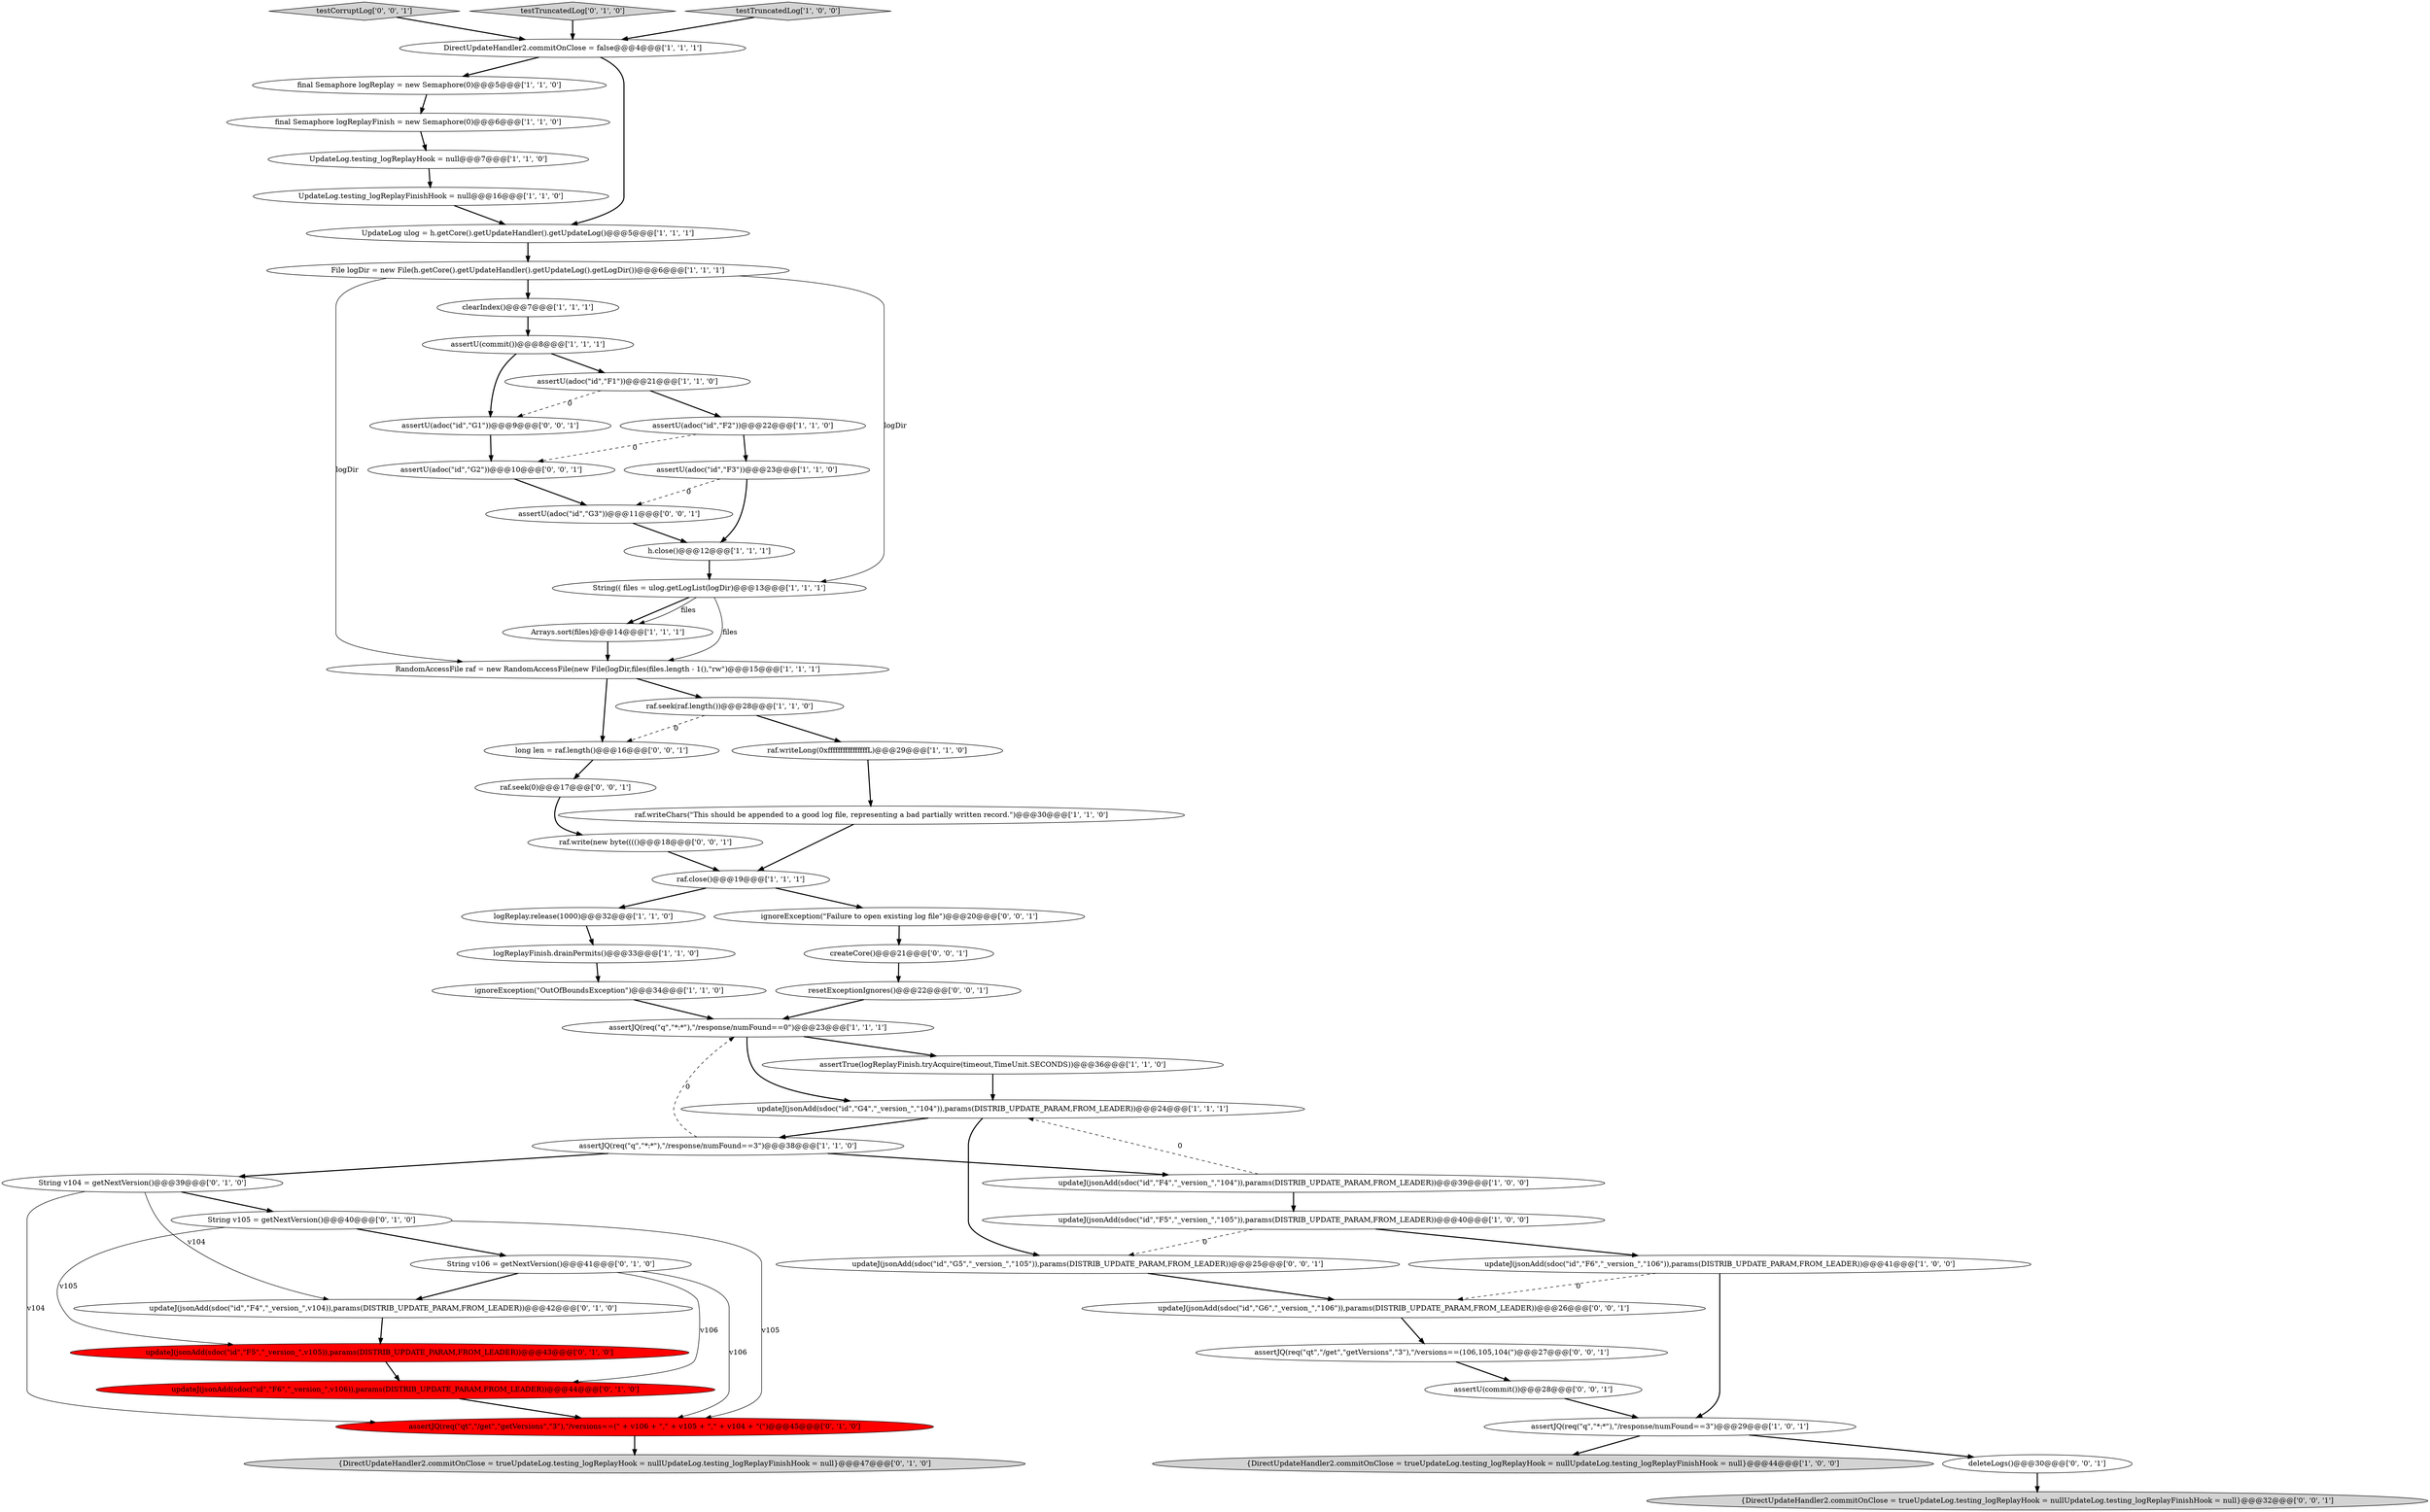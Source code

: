 digraph {
1 [style = filled, label = "final Semaphore logReplay = new Semaphore(0)@@@5@@@['1', '1', '0']", fillcolor = white, shape = ellipse image = "AAA0AAABBB1BBB"];
11 [style = filled, label = "updateJ(jsonAdd(sdoc(\"id\",\"G4\",\"_version_\",\"104\")),params(DISTRIB_UPDATE_PARAM,FROM_LEADER))@@@24@@@['1', '1', '1']", fillcolor = white, shape = ellipse image = "AAA0AAABBB1BBB"];
49 [style = filled, label = "assertU(adoc(\"id\",\"G2\"))@@@10@@@['0', '0', '1']", fillcolor = white, shape = ellipse image = "AAA0AAABBB3BBB"];
51 [style = filled, label = "assertU(adoc(\"id\",\"G1\"))@@@9@@@['0', '0', '1']", fillcolor = white, shape = ellipse image = "AAA0AAABBB3BBB"];
20 [style = filled, label = "logReplay.release(1000)@@@32@@@['1', '1', '0']", fillcolor = white, shape = ellipse image = "AAA0AAABBB1BBB"];
52 [style = filled, label = "assertJQ(req(\"qt\",\"/get\",\"getVersions\",\"3\"),\"/versions==(106,105,104(\")@@@27@@@['0', '0', '1']", fillcolor = white, shape = ellipse image = "AAA0AAABBB3BBB"];
43 [style = filled, label = "raf.write(new byte(((()@@@18@@@['0', '0', '1']", fillcolor = white, shape = ellipse image = "AAA0AAABBB3BBB"];
12 [style = filled, label = "Arrays.sort(files)@@@14@@@['1', '1', '1']", fillcolor = white, shape = ellipse image = "AAA0AAABBB1BBB"];
17 [style = filled, label = "assertJQ(req(\"q\",\"*:*\"),\"/response/numFound==3\")@@@29@@@['1', '0', '1']", fillcolor = white, shape = ellipse image = "AAA0AAABBB1BBB"];
13 [style = filled, label = "UpdateLog.testing_logReplayFinishHook = null@@@16@@@['1', '1', '0']", fillcolor = white, shape = ellipse image = "AAA0AAABBB1BBB"];
53 [style = filled, label = "assertU(adoc(\"id\",\"G3\"))@@@11@@@['0', '0', '1']", fillcolor = white, shape = ellipse image = "AAA0AAABBB3BBB"];
29 [style = filled, label = "assertJQ(req(\"q\",\"*:*\"),\"/response/numFound==3\")@@@38@@@['1', '1', '0']", fillcolor = white, shape = ellipse image = "AAA0AAABBB1BBB"];
6 [style = filled, label = "updateJ(jsonAdd(sdoc(\"id\",\"F4\",\"_version_\",\"104\")),params(DISTRIB_UPDATE_PARAM,FROM_LEADER))@@@39@@@['1', '0', '0']", fillcolor = white, shape = ellipse image = "AAA0AAABBB1BBB"];
42 [style = filled, label = "long len = raf.length()@@@16@@@['0', '0', '1']", fillcolor = white, shape = ellipse image = "AAA0AAABBB3BBB"];
22 [style = filled, label = "raf.writeLong(0xffffffffffffffffL)@@@29@@@['1', '1', '0']", fillcolor = white, shape = ellipse image = "AAA0AAABBB1BBB"];
3 [style = filled, label = "RandomAccessFile raf = new RandomAccessFile(new File(logDir,files(files.length - 1(),\"rw\")@@@15@@@['1', '1', '1']", fillcolor = white, shape = ellipse image = "AAA0AAABBB1BBB"];
55 [style = filled, label = "testCorruptLog['0', '0', '1']", fillcolor = lightgray, shape = diamond image = "AAA0AAABBB3BBB"];
38 [style = filled, label = "assertJQ(req(\"qt\",\"/get\",\"getVersions\",\"3\"),\"/versions==(\" + v106 + \",\" + v105 + \",\" + v104 + \"(\")@@@45@@@['0', '1', '0']", fillcolor = red, shape = ellipse image = "AAA1AAABBB2BBB"];
15 [style = filled, label = "raf.close()@@@19@@@['1', '1', '1']", fillcolor = white, shape = ellipse image = "AAA0AAABBB1BBB"];
28 [style = filled, label = "File logDir = new File(h.getCore().getUpdateHandler().getUpdateLog().getLogDir())@@@6@@@['1', '1', '1']", fillcolor = white, shape = ellipse image = "AAA0AAABBB1BBB"];
41 [style = filled, label = "String v104 = getNextVersion()@@@39@@@['0', '1', '0']", fillcolor = white, shape = ellipse image = "AAA0AAABBB2BBB"];
46 [style = filled, label = "updateJ(jsonAdd(sdoc(\"id\",\"G5\",\"_version_\",\"105\")),params(DISTRIB_UPDATE_PARAM,FROM_LEADER))@@@25@@@['0', '0', '1']", fillcolor = white, shape = ellipse image = "AAA0AAABBB3BBB"];
45 [style = filled, label = "assertU(commit())@@@28@@@['0', '0', '1']", fillcolor = white, shape = ellipse image = "AAA0AAABBB3BBB"];
57 [style = filled, label = "resetExceptionIgnores()@@@22@@@['0', '0', '1']", fillcolor = white, shape = ellipse image = "AAA0AAABBB3BBB"];
34 [style = filled, label = "testTruncatedLog['0', '1', '0']", fillcolor = lightgray, shape = diamond image = "AAA0AAABBB2BBB"];
23 [style = filled, label = "updateJ(jsonAdd(sdoc(\"id\",\"F6\",\"_version_\",\"106\")),params(DISTRIB_UPDATE_PARAM,FROM_LEADER))@@@41@@@['1', '0', '0']", fillcolor = white, shape = ellipse image = "AAA0AAABBB1BBB"];
44 [style = filled, label = "ignoreException(\"Failure to open existing log file\")@@@20@@@['0', '0', '1']", fillcolor = white, shape = ellipse image = "AAA0AAABBB3BBB"];
54 [style = filled, label = "raf.seek(0)@@@17@@@['0', '0', '1']", fillcolor = white, shape = ellipse image = "AAA0AAABBB3BBB"];
39 [style = filled, label = "updateJ(jsonAdd(sdoc(\"id\",\"F5\",\"_version_\",v105)),params(DISTRIB_UPDATE_PARAM,FROM_LEADER))@@@43@@@['0', '1', '0']", fillcolor = red, shape = ellipse image = "AAA1AAABBB2BBB"];
19 [style = filled, label = "DirectUpdateHandler2.commitOnClose = false@@@4@@@['1', '1', '1']", fillcolor = white, shape = ellipse image = "AAA0AAABBB1BBB"];
32 [style = filled, label = "assertU(adoc(\"id\",\"F1\"))@@@21@@@['1', '1', '0']", fillcolor = white, shape = ellipse image = "AAA0AAABBB1BBB"];
37 [style = filled, label = "String v106 = getNextVersion()@@@41@@@['0', '1', '0']", fillcolor = white, shape = ellipse image = "AAA0AAABBB2BBB"];
9 [style = filled, label = "testTruncatedLog['1', '0', '0']", fillcolor = lightgray, shape = diamond image = "AAA0AAABBB1BBB"];
26 [style = filled, label = "clearIndex()@@@7@@@['1', '1', '1']", fillcolor = white, shape = ellipse image = "AAA0AAABBB1BBB"];
40 [style = filled, label = "String v105 = getNextVersion()@@@40@@@['0', '1', '0']", fillcolor = white, shape = ellipse image = "AAA0AAABBB2BBB"];
18 [style = filled, label = "ignoreException(\"OutOfBoundsException\")@@@34@@@['1', '1', '0']", fillcolor = white, shape = ellipse image = "AAA0AAABBB1BBB"];
21 [style = filled, label = "updateJ(jsonAdd(sdoc(\"id\",\"F5\",\"_version_\",\"105\")),params(DISTRIB_UPDATE_PARAM,FROM_LEADER))@@@40@@@['1', '0', '0']", fillcolor = white, shape = ellipse image = "AAA0AAABBB1BBB"];
31 [style = filled, label = "assertU(adoc(\"id\",\"F2\"))@@@22@@@['1', '1', '0']", fillcolor = white, shape = ellipse image = "AAA0AAABBB1BBB"];
50 [style = filled, label = "updateJ(jsonAdd(sdoc(\"id\",\"G6\",\"_version_\",\"106\")),params(DISTRIB_UPDATE_PARAM,FROM_LEADER))@@@26@@@['0', '0', '1']", fillcolor = white, shape = ellipse image = "AAA0AAABBB3BBB"];
30 [style = filled, label = "h.close()@@@12@@@['1', '1', '1']", fillcolor = white, shape = ellipse image = "AAA0AAABBB1BBB"];
36 [style = filled, label = "updateJ(jsonAdd(sdoc(\"id\",\"F4\",\"_version_\",v104)),params(DISTRIB_UPDATE_PARAM,FROM_LEADER))@@@42@@@['0', '1', '0']", fillcolor = white, shape = ellipse image = "AAA0AAABBB2BBB"];
8 [style = filled, label = "assertU(commit())@@@8@@@['1', '1', '1']", fillcolor = white, shape = ellipse image = "AAA0AAABBB1BBB"];
24 [style = filled, label = "assertJQ(req(\"q\",\"*:*\"),\"/response/numFound==0\")@@@23@@@['1', '1', '1']", fillcolor = white, shape = ellipse image = "AAA0AAABBB1BBB"];
0 [style = filled, label = "raf.seek(raf.length())@@@28@@@['1', '1', '0']", fillcolor = white, shape = ellipse image = "AAA0AAABBB1BBB"];
4 [style = filled, label = "assertU(adoc(\"id\",\"F3\"))@@@23@@@['1', '1', '0']", fillcolor = white, shape = ellipse image = "AAA0AAABBB1BBB"];
25 [style = filled, label = "UpdateLog.testing_logReplayHook = null@@@7@@@['1', '1', '0']", fillcolor = white, shape = ellipse image = "AAA0AAABBB1BBB"];
7 [style = filled, label = "String(( files = ulog.getLogList(logDir)@@@13@@@['1', '1', '1']", fillcolor = white, shape = ellipse image = "AAA0AAABBB1BBB"];
27 [style = filled, label = "{DirectUpdateHandler2.commitOnClose = trueUpdateLog.testing_logReplayHook = nullUpdateLog.testing_logReplayFinishHook = null}@@@44@@@['1', '0', '0']", fillcolor = lightgray, shape = ellipse image = "AAA0AAABBB1BBB"];
47 [style = filled, label = "deleteLogs()@@@30@@@['0', '0', '1']", fillcolor = white, shape = ellipse image = "AAA0AAABBB3BBB"];
48 [style = filled, label = "createCore()@@@21@@@['0', '0', '1']", fillcolor = white, shape = ellipse image = "AAA0AAABBB3BBB"];
5 [style = filled, label = "assertTrue(logReplayFinish.tryAcquire(timeout,TimeUnit.SECONDS))@@@36@@@['1', '1', '0']", fillcolor = white, shape = ellipse image = "AAA0AAABBB1BBB"];
16 [style = filled, label = "raf.writeChars(\"This should be appended to a good log file, representing a bad partially written record.\")@@@30@@@['1', '1', '0']", fillcolor = white, shape = ellipse image = "AAA0AAABBB1BBB"];
10 [style = filled, label = "final Semaphore logReplayFinish = new Semaphore(0)@@@6@@@['1', '1', '0']", fillcolor = white, shape = ellipse image = "AAA0AAABBB1BBB"];
14 [style = filled, label = "logReplayFinish.drainPermits()@@@33@@@['1', '1', '0']", fillcolor = white, shape = ellipse image = "AAA0AAABBB1BBB"];
33 [style = filled, label = "updateJ(jsonAdd(sdoc(\"id\",\"F6\",\"_version_\",v106)),params(DISTRIB_UPDATE_PARAM,FROM_LEADER))@@@44@@@['0', '1', '0']", fillcolor = red, shape = ellipse image = "AAA1AAABBB2BBB"];
2 [style = filled, label = "UpdateLog ulog = h.getCore().getUpdateHandler().getUpdateLog()@@@5@@@['1', '1', '1']", fillcolor = white, shape = ellipse image = "AAA0AAABBB1BBB"];
35 [style = filled, label = "{DirectUpdateHandler2.commitOnClose = trueUpdateLog.testing_logReplayHook = nullUpdateLog.testing_logReplayFinishHook = null}@@@47@@@['0', '1', '0']", fillcolor = lightgray, shape = ellipse image = "AAA0AAABBB2BBB"];
56 [style = filled, label = "{DirectUpdateHandler2.commitOnClose = trueUpdateLog.testing_logReplayHook = nullUpdateLog.testing_logReplayFinishHook = null}@@@32@@@['0', '0', '1']", fillcolor = lightgray, shape = ellipse image = "AAA0AAABBB3BBB"];
28->3 [style = solid, label="logDir"];
21->46 [style = dashed, label="0"];
16->15 [style = bold, label=""];
4->53 [style = dashed, label="0"];
18->24 [style = bold, label=""];
37->36 [style = bold, label=""];
8->32 [style = bold, label=""];
34->19 [style = bold, label=""];
48->57 [style = bold, label=""];
47->56 [style = bold, label=""];
7->12 [style = bold, label=""];
25->13 [style = bold, label=""];
22->16 [style = bold, label=""];
54->43 [style = bold, label=""];
6->21 [style = bold, label=""];
17->47 [style = bold, label=""];
29->41 [style = bold, label=""];
6->11 [style = dashed, label="0"];
40->38 [style = solid, label="v105"];
11->29 [style = bold, label=""];
15->44 [style = bold, label=""];
31->4 [style = bold, label=""];
28->26 [style = bold, label=""];
53->30 [style = bold, label=""];
26->8 [style = bold, label=""];
20->14 [style = bold, label=""];
52->45 [style = bold, label=""];
19->2 [style = bold, label=""];
51->49 [style = bold, label=""];
11->46 [style = bold, label=""];
7->3 [style = solid, label="files"];
8->51 [style = bold, label=""];
41->38 [style = solid, label="v104"];
50->52 [style = bold, label=""];
36->39 [style = bold, label=""];
3->42 [style = bold, label=""];
3->0 [style = bold, label=""];
24->5 [style = bold, label=""];
39->33 [style = bold, label=""];
57->24 [style = bold, label=""];
28->7 [style = solid, label="logDir"];
49->53 [style = bold, label=""];
19->1 [style = bold, label=""];
29->6 [style = bold, label=""];
37->33 [style = solid, label="v106"];
0->42 [style = dashed, label="0"];
4->30 [style = bold, label=""];
41->36 [style = solid, label="v104"];
41->40 [style = bold, label=""];
10->25 [style = bold, label=""];
43->15 [style = bold, label=""];
32->51 [style = dashed, label="0"];
44->48 [style = bold, label=""];
30->7 [style = bold, label=""];
15->20 [style = bold, label=""];
0->22 [style = bold, label=""];
24->11 [style = bold, label=""];
29->24 [style = dashed, label="0"];
7->12 [style = solid, label="files"];
9->19 [style = bold, label=""];
23->17 [style = bold, label=""];
14->18 [style = bold, label=""];
33->38 [style = bold, label=""];
5->11 [style = bold, label=""];
12->3 [style = bold, label=""];
45->17 [style = bold, label=""];
23->50 [style = dashed, label="0"];
17->27 [style = bold, label=""];
42->54 [style = bold, label=""];
46->50 [style = bold, label=""];
38->35 [style = bold, label=""];
40->39 [style = solid, label="v105"];
1->10 [style = bold, label=""];
2->28 [style = bold, label=""];
55->19 [style = bold, label=""];
32->31 [style = bold, label=""];
31->49 [style = dashed, label="0"];
37->38 [style = solid, label="v106"];
40->37 [style = bold, label=""];
13->2 [style = bold, label=""];
21->23 [style = bold, label=""];
}
